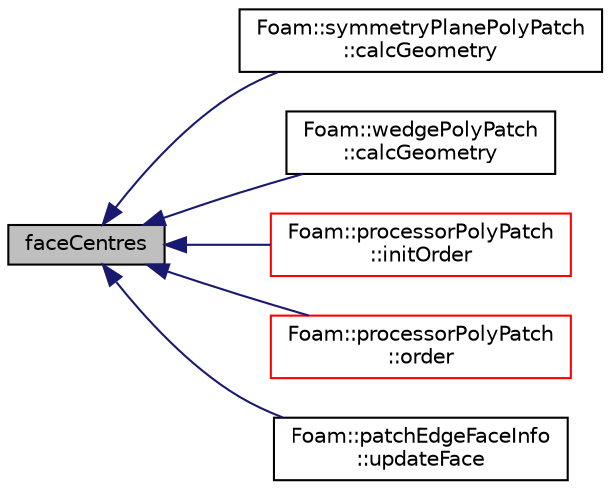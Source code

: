 digraph "faceCentres"
{
  bgcolor="transparent";
  edge [fontname="Helvetica",fontsize="10",labelfontname="Helvetica",labelfontsize="10"];
  node [fontname="Helvetica",fontsize="10",shape=record];
  rankdir="LR";
  Node1 [label="faceCentres",height=0.2,width=0.4,color="black", fillcolor="grey75", style="filled", fontcolor="black"];
  Node1 -> Node2 [dir="back",color="midnightblue",fontsize="10",style="solid",fontname="Helvetica"];
  Node2 [label="Foam::symmetryPlanePolyPatch\l::calcGeometry",height=0.2,width=0.4,color="black",URL="$a02520.html#a58bb4c0382e9ee570811fb3f005a0a97",tooltip="Calculate the patch geometry. "];
  Node1 -> Node3 [dir="back",color="midnightblue",fontsize="10",style="solid",fontname="Helvetica"];
  Node3 [label="Foam::wedgePolyPatch\l::calcGeometry",height=0.2,width=0.4,color="black",URL="$a02848.html#a58bb4c0382e9ee570811fb3f005a0a97",tooltip="Calculate the patch geometry. "];
  Node1 -> Node4 [dir="back",color="midnightblue",fontsize="10",style="solid",fontname="Helvetica"];
  Node4 [label="Foam::processorPolyPatch\l::initOrder",height=0.2,width=0.4,color="red",URL="$a01983.html#aa56a1502e7574a1aa6661f68491bcb3c",tooltip="Initialize ordering for primitivePatch. Does not. "];
  Node1 -> Node5 [dir="back",color="midnightblue",fontsize="10",style="solid",fontname="Helvetica"];
  Node5 [label="Foam::processorPolyPatch\l::order",height=0.2,width=0.4,color="red",URL="$a01983.html#a557fadfc4a0e74703deefb12da057df5",tooltip="Return new ordering for primitivePatch. "];
  Node1 -> Node6 [dir="back",color="midnightblue",fontsize="10",style="solid",fontname="Helvetica"];
  Node6 [label="Foam::patchEdgeFaceInfo\l::updateFace",height=0.2,width=0.4,color="black",URL="$a01779.html#a8491b413a9dfaa188a8670906626b784",tooltip="Influence of edge on face. "];
}
